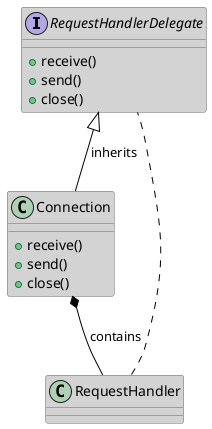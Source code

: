 @startuml connection-requesthandler_interaction

skinparam class {
BackgroundColor LightGray
BorderColor DimGray
}

interface       RequestHandlerDelegate {
	+receive()
	+send()
	+close()
}

class RequestHandler
class Connection  {
	+receive()
	+send()
	+close()
}

Connection *-- RequestHandler #Black : contains
RequestHandlerDelegate <|-- Connection  #Black : inherits
RequestHandler .. RequestHandlerDelegate #Black
@enduml